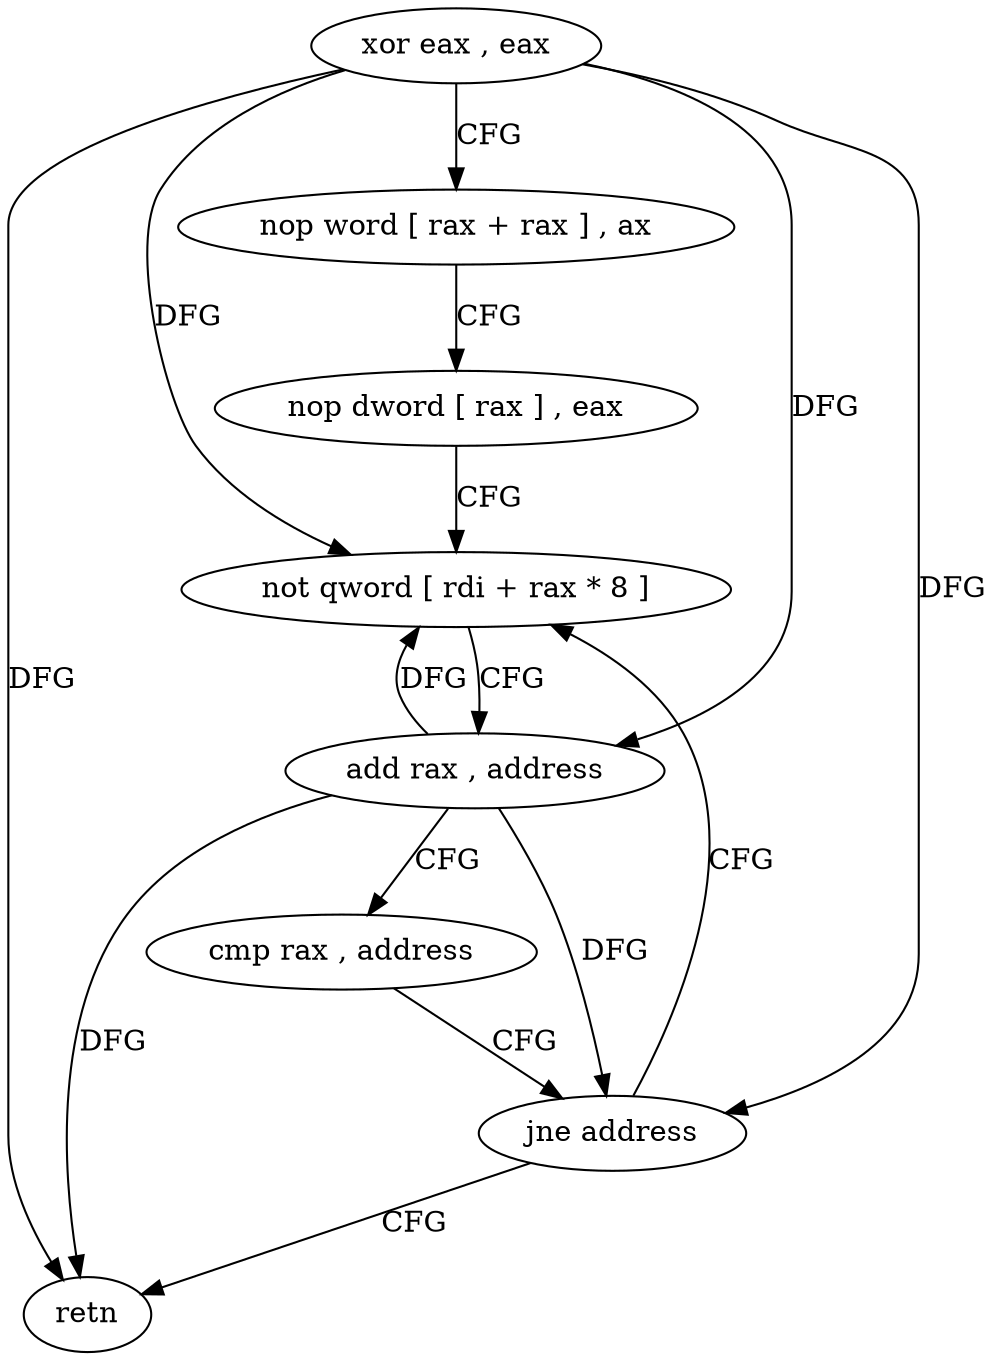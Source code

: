 digraph "func" {
"4236288" [label = "xor eax , eax" ]
"4236290" [label = "nop word [ rax + rax ] , ax" ]
"4236300" [label = "nop dword [ rax ] , eax" ]
"4236304" [label = "not qword [ rdi + rax * 8 ]" ]
"4236308" [label = "add rax , address" ]
"4236312" [label = "cmp rax , address" ]
"4236316" [label = "jne address" ]
"4236318" [label = "retn" ]
"4236288" -> "4236290" [ label = "CFG" ]
"4236288" -> "4236304" [ label = "DFG" ]
"4236288" -> "4236308" [ label = "DFG" ]
"4236288" -> "4236316" [ label = "DFG" ]
"4236288" -> "4236318" [ label = "DFG" ]
"4236290" -> "4236300" [ label = "CFG" ]
"4236300" -> "4236304" [ label = "CFG" ]
"4236304" -> "4236308" [ label = "CFG" ]
"4236308" -> "4236312" [ label = "CFG" ]
"4236308" -> "4236304" [ label = "DFG" ]
"4236308" -> "4236316" [ label = "DFG" ]
"4236308" -> "4236318" [ label = "DFG" ]
"4236312" -> "4236316" [ label = "CFG" ]
"4236316" -> "4236304" [ label = "CFG" ]
"4236316" -> "4236318" [ label = "CFG" ]
}
